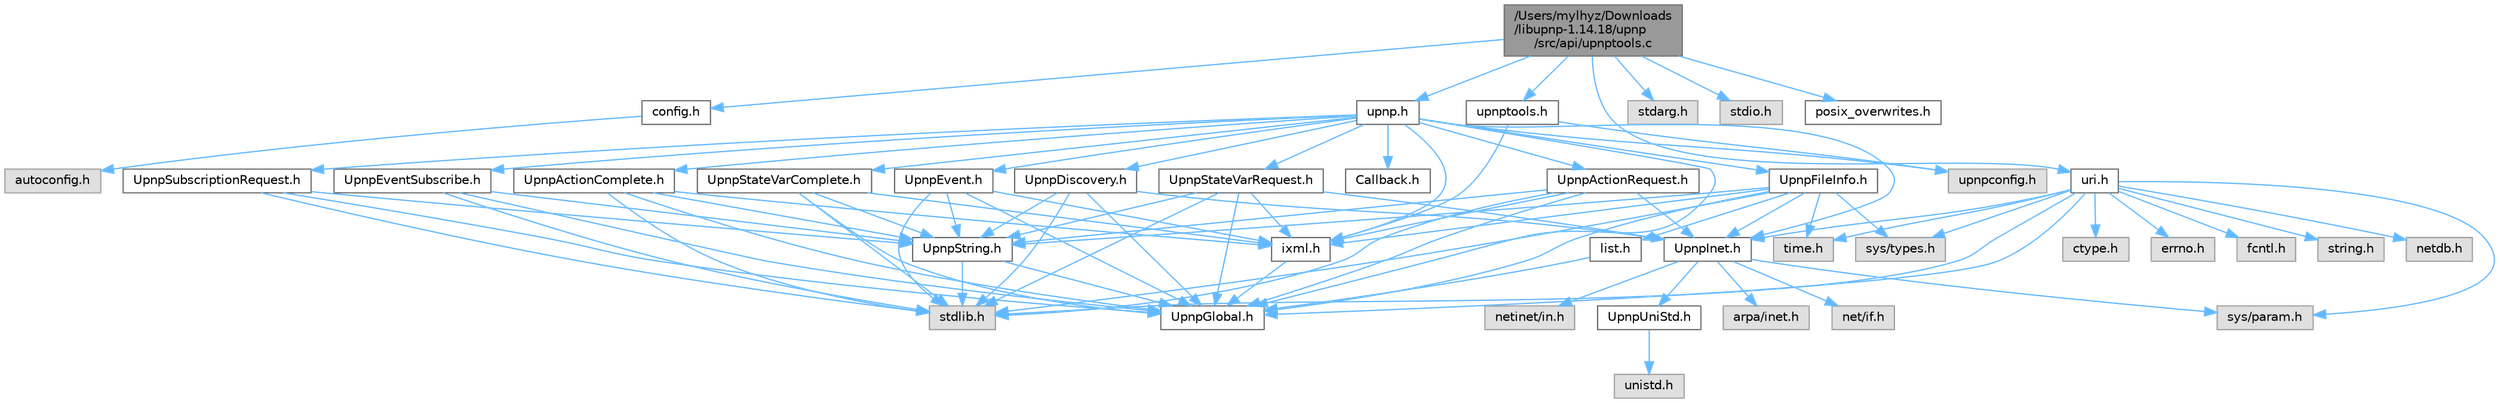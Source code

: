digraph "/Users/mylhyz/Downloads/libupnp-1.14.18/upnp/src/api/upnptools.c"
{
 // LATEX_PDF_SIZE
  bgcolor="transparent";
  edge [fontname=Helvetica,fontsize=10,labelfontname=Helvetica,labelfontsize=10];
  node [fontname=Helvetica,fontsize=10,shape=box,height=0.2,width=0.4];
  Node1 [id="Node000001",label="/Users/mylhyz/Downloads\l/libupnp-1.14.18/upnp\l/src/api/upnptools.c",height=0.2,width=0.4,color="gray40", fillcolor="grey60", style="filled", fontcolor="black",tooltip=" "];
  Node1 -> Node2 [id="edge1_Node000001_Node000002",color="steelblue1",style="solid",tooltip=" "];
  Node2 [id="Node000002",label="config.h",height=0.2,width=0.4,color="grey40", fillcolor="white", style="filled",URL="$config_8h_source.html",tooltip=" "];
  Node2 -> Node3 [id="edge2_Node000002_Node000003",color="steelblue1",style="solid",tooltip=" "];
  Node3 [id="Node000003",label="autoconfig.h",height=0.2,width=0.4,color="grey60", fillcolor="#E0E0E0", style="filled",tooltip=" "];
  Node1 -> Node4 [id="edge3_Node000001_Node000004",color="steelblue1",style="solid",tooltip=" "];
  Node4 [id="Node000004",label="upnp.h",height=0.2,width=0.4,color="grey40", fillcolor="white", style="filled",URL="$upnp_8h.html",tooltip=" "];
  Node4 -> Node5 [id="edge4_Node000004_Node000005",color="steelblue1",style="solid",tooltip=" "];
  Node5 [id="Node000005",label="UpnpGlobal.h",height=0.2,width=0.4,color="grey40", fillcolor="white", style="filled",URL="$UpnpGlobal_8h.html",tooltip="Defines constants that for some reason are not defined on some systems."];
  Node4 -> Node6 [id="edge5_Node000004_Node000006",color="steelblue1",style="solid",tooltip=" "];
  Node6 [id="Node000006",label="UpnpInet.h",height=0.2,width=0.4,color="grey40", fillcolor="white", style="filled",URL="$UpnpInet_8h.html",tooltip="Provides a platform independent way to include TCP/IP types and functions."];
  Node6 -> Node7 [id="edge6_Node000006_Node000007",color="steelblue1",style="solid",tooltip=" "];
  Node7 [id="Node000007",label="UpnpUniStd.h",height=0.2,width=0.4,color="grey40", fillcolor="white", style="filled",URL="$UpnpUniStd_8h_source.html",tooltip=" "];
  Node7 -> Node8 [id="edge7_Node000007_Node000008",color="steelblue1",style="solid",tooltip=" "];
  Node8 [id="Node000008",label="unistd.h",height=0.2,width=0.4,color="grey60", fillcolor="#E0E0E0", style="filled",tooltip=" "];
  Node6 -> Node9 [id="edge8_Node000006_Node000009",color="steelblue1",style="solid",tooltip=" "];
  Node9 [id="Node000009",label="sys/param.h",height=0.2,width=0.4,color="grey60", fillcolor="#E0E0E0", style="filled",tooltip=" "];
  Node6 -> Node10 [id="edge9_Node000006_Node000010",color="steelblue1",style="solid",tooltip=" "];
  Node10 [id="Node000010",label="arpa/inet.h",height=0.2,width=0.4,color="grey60", fillcolor="#E0E0E0", style="filled",tooltip=" "];
  Node6 -> Node11 [id="edge10_Node000006_Node000011",color="steelblue1",style="solid",tooltip=" "];
  Node11 [id="Node000011",label="net/if.h",height=0.2,width=0.4,color="grey60", fillcolor="#E0E0E0", style="filled",tooltip=" "];
  Node6 -> Node12 [id="edge11_Node000006_Node000012",color="steelblue1",style="solid",tooltip=" "];
  Node12 [id="Node000012",label="netinet/in.h",height=0.2,width=0.4,color="grey60", fillcolor="#E0E0E0", style="filled",tooltip=" "];
  Node4 -> Node13 [id="edge12_Node000004_Node000013",color="steelblue1",style="solid",tooltip=" "];
  Node13 [id="Node000013",label="ixml.h",height=0.2,width=0.4,color="grey40", fillcolor="white", style="filled",URL="$ixml_8h.html",tooltip=" "];
  Node13 -> Node5 [id="edge13_Node000013_Node000005",color="steelblue1",style="solid",tooltip=" "];
  Node4 -> Node14 [id="edge14_Node000004_Node000014",color="steelblue1",style="solid",tooltip=" "];
  Node14 [id="Node000014",label="upnpconfig.h",height=0.2,width=0.4,color="grey60", fillcolor="#E0E0E0", style="filled",tooltip=" "];
  Node4 -> Node15 [id="edge15_Node000004_Node000015",color="steelblue1",style="solid",tooltip=" "];
  Node15 [id="Node000015",label="UpnpActionComplete.h",height=0.2,width=0.4,color="grey40", fillcolor="white", style="filled",URL="$UpnpActionComplete_8h.html",tooltip="Header file for UpnpActionComplete methods."];
  Node15 -> Node16 [id="edge16_Node000015_Node000016",color="steelblue1",style="solid",tooltip=" "];
  Node16 [id="Node000016",label="stdlib.h",height=0.2,width=0.4,color="grey60", fillcolor="#E0E0E0", style="filled",tooltip=" "];
  Node15 -> Node5 [id="edge17_Node000015_Node000005",color="steelblue1",style="solid",tooltip=" "];
  Node15 -> Node17 [id="edge18_Node000015_Node000017",color="steelblue1",style="solid",tooltip=" "];
  Node17 [id="Node000017",label="UpnpString.h",height=0.2,width=0.4,color="grey40", fillcolor="white", style="filled",URL="$UpnpString_8h.html",tooltip="UpnpString object declaration."];
  Node17 -> Node5 [id="edge19_Node000017_Node000005",color="steelblue1",style="solid",tooltip=" "];
  Node17 -> Node16 [id="edge20_Node000017_Node000016",color="steelblue1",style="solid",tooltip=" "];
  Node15 -> Node13 [id="edge21_Node000015_Node000013",color="steelblue1",style="solid",tooltip=" "];
  Node4 -> Node18 [id="edge22_Node000004_Node000018",color="steelblue1",style="solid",tooltip=" "];
  Node18 [id="Node000018",label="UpnpActionRequest.h",height=0.2,width=0.4,color="grey40", fillcolor="white", style="filled",URL="$UpnpActionRequest_8h.html",tooltip="Header file for UpnpActionRequest methods."];
  Node18 -> Node16 [id="edge23_Node000018_Node000016",color="steelblue1",style="solid",tooltip=" "];
  Node18 -> Node5 [id="edge24_Node000018_Node000005",color="steelblue1",style="solid",tooltip=" "];
  Node18 -> Node6 [id="edge25_Node000018_Node000006",color="steelblue1",style="solid",tooltip=" "];
  Node18 -> Node17 [id="edge26_Node000018_Node000017",color="steelblue1",style="solid",tooltip=" "];
  Node18 -> Node13 [id="edge27_Node000018_Node000013",color="steelblue1",style="solid",tooltip=" "];
  Node4 -> Node19 [id="edge28_Node000004_Node000019",color="steelblue1",style="solid",tooltip=" "];
  Node19 [id="Node000019",label="UpnpDiscovery.h",height=0.2,width=0.4,color="grey40", fillcolor="white", style="filled",URL="$UpnpDiscovery_8h.html",tooltip="Header file for UpnpDiscovery methods."];
  Node19 -> Node16 [id="edge29_Node000019_Node000016",color="steelblue1",style="solid",tooltip=" "];
  Node19 -> Node5 [id="edge30_Node000019_Node000005",color="steelblue1",style="solid",tooltip=" "];
  Node19 -> Node6 [id="edge31_Node000019_Node000006",color="steelblue1",style="solid",tooltip=" "];
  Node19 -> Node17 [id="edge32_Node000019_Node000017",color="steelblue1",style="solid",tooltip=" "];
  Node4 -> Node20 [id="edge33_Node000004_Node000020",color="steelblue1",style="solid",tooltip=" "];
  Node20 [id="Node000020",label="UpnpEvent.h",height=0.2,width=0.4,color="grey40", fillcolor="white", style="filled",URL="$UpnpEvent_8h.html",tooltip="Header file for UpnpEvent methods."];
  Node20 -> Node16 [id="edge34_Node000020_Node000016",color="steelblue1",style="solid",tooltip=" "];
  Node20 -> Node5 [id="edge35_Node000020_Node000005",color="steelblue1",style="solid",tooltip=" "];
  Node20 -> Node17 [id="edge36_Node000020_Node000017",color="steelblue1",style="solid",tooltip=" "];
  Node20 -> Node13 [id="edge37_Node000020_Node000013",color="steelblue1",style="solid",tooltip=" "];
  Node4 -> Node21 [id="edge38_Node000004_Node000021",color="steelblue1",style="solid",tooltip=" "];
  Node21 [id="Node000021",label="UpnpEventSubscribe.h",height=0.2,width=0.4,color="grey40", fillcolor="white", style="filled",URL="$UpnpEventSubscribe_8h.html",tooltip="Header file for UpnpEventSubscribe methods."];
  Node21 -> Node16 [id="edge39_Node000021_Node000016",color="steelblue1",style="solid",tooltip=" "];
  Node21 -> Node5 [id="edge40_Node000021_Node000005",color="steelblue1",style="solid",tooltip=" "];
  Node21 -> Node17 [id="edge41_Node000021_Node000017",color="steelblue1",style="solid",tooltip=" "];
  Node4 -> Node22 [id="edge42_Node000004_Node000022",color="steelblue1",style="solid",tooltip=" "];
  Node22 [id="Node000022",label="UpnpFileInfo.h",height=0.2,width=0.4,color="grey40", fillcolor="white", style="filled",URL="$UpnpFileInfo_8h.html",tooltip="Header file for UpnpFileInfo methods."];
  Node22 -> Node16 [id="edge43_Node000022_Node000016",color="steelblue1",style="solid",tooltip=" "];
  Node22 -> Node5 [id="edge44_Node000022_Node000005",color="steelblue1",style="solid",tooltip=" "];
  Node22 -> Node6 [id="edge45_Node000022_Node000006",color="steelblue1",style="solid",tooltip=" "];
  Node22 -> Node17 [id="edge46_Node000022_Node000017",color="steelblue1",style="solid",tooltip=" "];
  Node22 -> Node13 [id="edge47_Node000022_Node000013",color="steelblue1",style="solid",tooltip=" "];
  Node22 -> Node23 [id="edge48_Node000022_Node000023",color="steelblue1",style="solid",tooltip=" "];
  Node23 [id="Node000023",label="list.h",height=0.2,width=0.4,color="grey40", fillcolor="white", style="filled",URL="$list_8h_source.html",tooltip=" "];
  Node23 -> Node5 [id="edge49_Node000023_Node000005",color="steelblue1",style="solid",tooltip=" "];
  Node22 -> Node24 [id="edge50_Node000022_Node000024",color="steelblue1",style="solid",tooltip=" "];
  Node24 [id="Node000024",label="sys/types.h",height=0.2,width=0.4,color="grey60", fillcolor="#E0E0E0", style="filled",tooltip=" "];
  Node22 -> Node25 [id="edge51_Node000022_Node000025",color="steelblue1",style="solid",tooltip=" "];
  Node25 [id="Node000025",label="time.h",height=0.2,width=0.4,color="grey60", fillcolor="#E0E0E0", style="filled",tooltip=" "];
  Node4 -> Node26 [id="edge52_Node000004_Node000026",color="steelblue1",style="solid",tooltip=" "];
  Node26 [id="Node000026",label="UpnpStateVarComplete.h",height=0.2,width=0.4,color="grey40", fillcolor="white", style="filled",URL="$UpnpStateVarComplete_8h.html",tooltip="Header file for UpnpStateVarComplete methods."];
  Node26 -> Node16 [id="edge53_Node000026_Node000016",color="steelblue1",style="solid",tooltip=" "];
  Node26 -> Node5 [id="edge54_Node000026_Node000005",color="steelblue1",style="solid",tooltip=" "];
  Node26 -> Node17 [id="edge55_Node000026_Node000017",color="steelblue1",style="solid",tooltip=" "];
  Node26 -> Node13 [id="edge56_Node000026_Node000013",color="steelblue1",style="solid",tooltip=" "];
  Node4 -> Node27 [id="edge57_Node000004_Node000027",color="steelblue1",style="solid",tooltip=" "];
  Node27 [id="Node000027",label="UpnpStateVarRequest.h",height=0.2,width=0.4,color="grey40", fillcolor="white", style="filled",URL="$UpnpStateVarRequest_8h.html",tooltip="Header file for UpnpStateVarRequest methods."];
  Node27 -> Node16 [id="edge58_Node000027_Node000016",color="steelblue1",style="solid",tooltip=" "];
  Node27 -> Node5 [id="edge59_Node000027_Node000005",color="steelblue1",style="solid",tooltip=" "];
  Node27 -> Node6 [id="edge60_Node000027_Node000006",color="steelblue1",style="solid",tooltip=" "];
  Node27 -> Node17 [id="edge61_Node000027_Node000017",color="steelblue1",style="solid",tooltip=" "];
  Node27 -> Node13 [id="edge62_Node000027_Node000013",color="steelblue1",style="solid",tooltip=" "];
  Node4 -> Node28 [id="edge63_Node000004_Node000028",color="steelblue1",style="solid",tooltip=" "];
  Node28 [id="Node000028",label="UpnpSubscriptionRequest.h",height=0.2,width=0.4,color="grey40", fillcolor="white", style="filled",URL="$UpnpSubscriptionRequest_8h.html",tooltip="Header file for UpnpSubscriptionRequest methods."];
  Node28 -> Node16 [id="edge64_Node000028_Node000016",color="steelblue1",style="solid",tooltip=" "];
  Node28 -> Node5 [id="edge65_Node000028_Node000005",color="steelblue1",style="solid",tooltip=" "];
  Node28 -> Node17 [id="edge66_Node000028_Node000017",color="steelblue1",style="solid",tooltip=" "];
  Node4 -> Node29 [id="edge67_Node000004_Node000029",color="steelblue1",style="solid",tooltip=" "];
  Node29 [id="Node000029",label="Callback.h",height=0.2,width=0.4,color="grey40", fillcolor="white", style="filled",URL="$Callback_8h.html",tooltip=" "];
  Node1 -> Node30 [id="edge68_Node000001_Node000030",color="steelblue1",style="solid",tooltip=" "];
  Node30 [id="Node000030",label="upnptools.h",height=0.2,width=0.4,color="grey40", fillcolor="white", style="filled",URL="$upnptools_8h.html",tooltip=" "];
  Node30 -> Node13 [id="edge69_Node000030_Node000013",color="steelblue1",style="solid",tooltip=" "];
  Node30 -> Node14 [id="edge70_Node000030_Node000014",color="steelblue1",style="solid",tooltip=" "];
  Node1 -> Node31 [id="edge71_Node000001_Node000031",color="steelblue1",style="solid",tooltip=" "];
  Node31 [id="Node000031",label="uri.h",height=0.2,width=0.4,color="grey40", fillcolor="white", style="filled",URL="$uri_8h.html",tooltip=" "];
  Node31 -> Node9 [id="edge72_Node000031_Node000009",color="steelblue1",style="solid",tooltip=" "];
  Node31 -> Node5 [id="edge73_Node000031_Node000005",color="steelblue1",style="solid",tooltip=" "];
  Node31 -> Node6 [id="edge74_Node000031_Node000006",color="steelblue1",style="solid",tooltip=" "];
  Node31 -> Node32 [id="edge75_Node000031_Node000032",color="steelblue1",style="solid",tooltip=" "];
  Node32 [id="Node000032",label="ctype.h",height=0.2,width=0.4,color="grey60", fillcolor="#E0E0E0", style="filled",tooltip=" "];
  Node31 -> Node33 [id="edge76_Node000031_Node000033",color="steelblue1",style="solid",tooltip=" "];
  Node33 [id="Node000033",label="errno.h",height=0.2,width=0.4,color="grey60", fillcolor="#E0E0E0", style="filled",tooltip=" "];
  Node31 -> Node34 [id="edge77_Node000031_Node000034",color="steelblue1",style="solid",tooltip=" "];
  Node34 [id="Node000034",label="fcntl.h",height=0.2,width=0.4,color="grey60", fillcolor="#E0E0E0", style="filled",tooltip=" "];
  Node31 -> Node16 [id="edge78_Node000031_Node000016",color="steelblue1",style="solid",tooltip=" "];
  Node31 -> Node35 [id="edge79_Node000031_Node000035",color="steelblue1",style="solid",tooltip=" "];
  Node35 [id="Node000035",label="string.h",height=0.2,width=0.4,color="grey60", fillcolor="#E0E0E0", style="filled",tooltip=" "];
  Node31 -> Node24 [id="edge80_Node000031_Node000024",color="steelblue1",style="solid",tooltip=" "];
  Node31 -> Node25 [id="edge81_Node000031_Node000025",color="steelblue1",style="solid",tooltip=" "];
  Node31 -> Node36 [id="edge82_Node000031_Node000036",color="steelblue1",style="solid",tooltip=" "];
  Node36 [id="Node000036",label="netdb.h",height=0.2,width=0.4,color="grey60", fillcolor="#E0E0E0", style="filled",tooltip=" "];
  Node1 -> Node37 [id="edge83_Node000001_Node000037",color="steelblue1",style="solid",tooltip=" "];
  Node37 [id="Node000037",label="stdarg.h",height=0.2,width=0.4,color="grey60", fillcolor="#E0E0E0", style="filled",tooltip=" "];
  Node1 -> Node38 [id="edge84_Node000001_Node000038",color="steelblue1",style="solid",tooltip=" "];
  Node38 [id="Node000038",label="stdio.h",height=0.2,width=0.4,color="grey60", fillcolor="#E0E0E0", style="filled",tooltip=" "];
  Node1 -> Node39 [id="edge85_Node000001_Node000039",color="steelblue1",style="solid",tooltip=" "];
  Node39 [id="Node000039",label="posix_overwrites.h",height=0.2,width=0.4,color="grey40", fillcolor="white", style="filled",URL="$posix__overwrites_8h_source.html",tooltip=" "];
}
